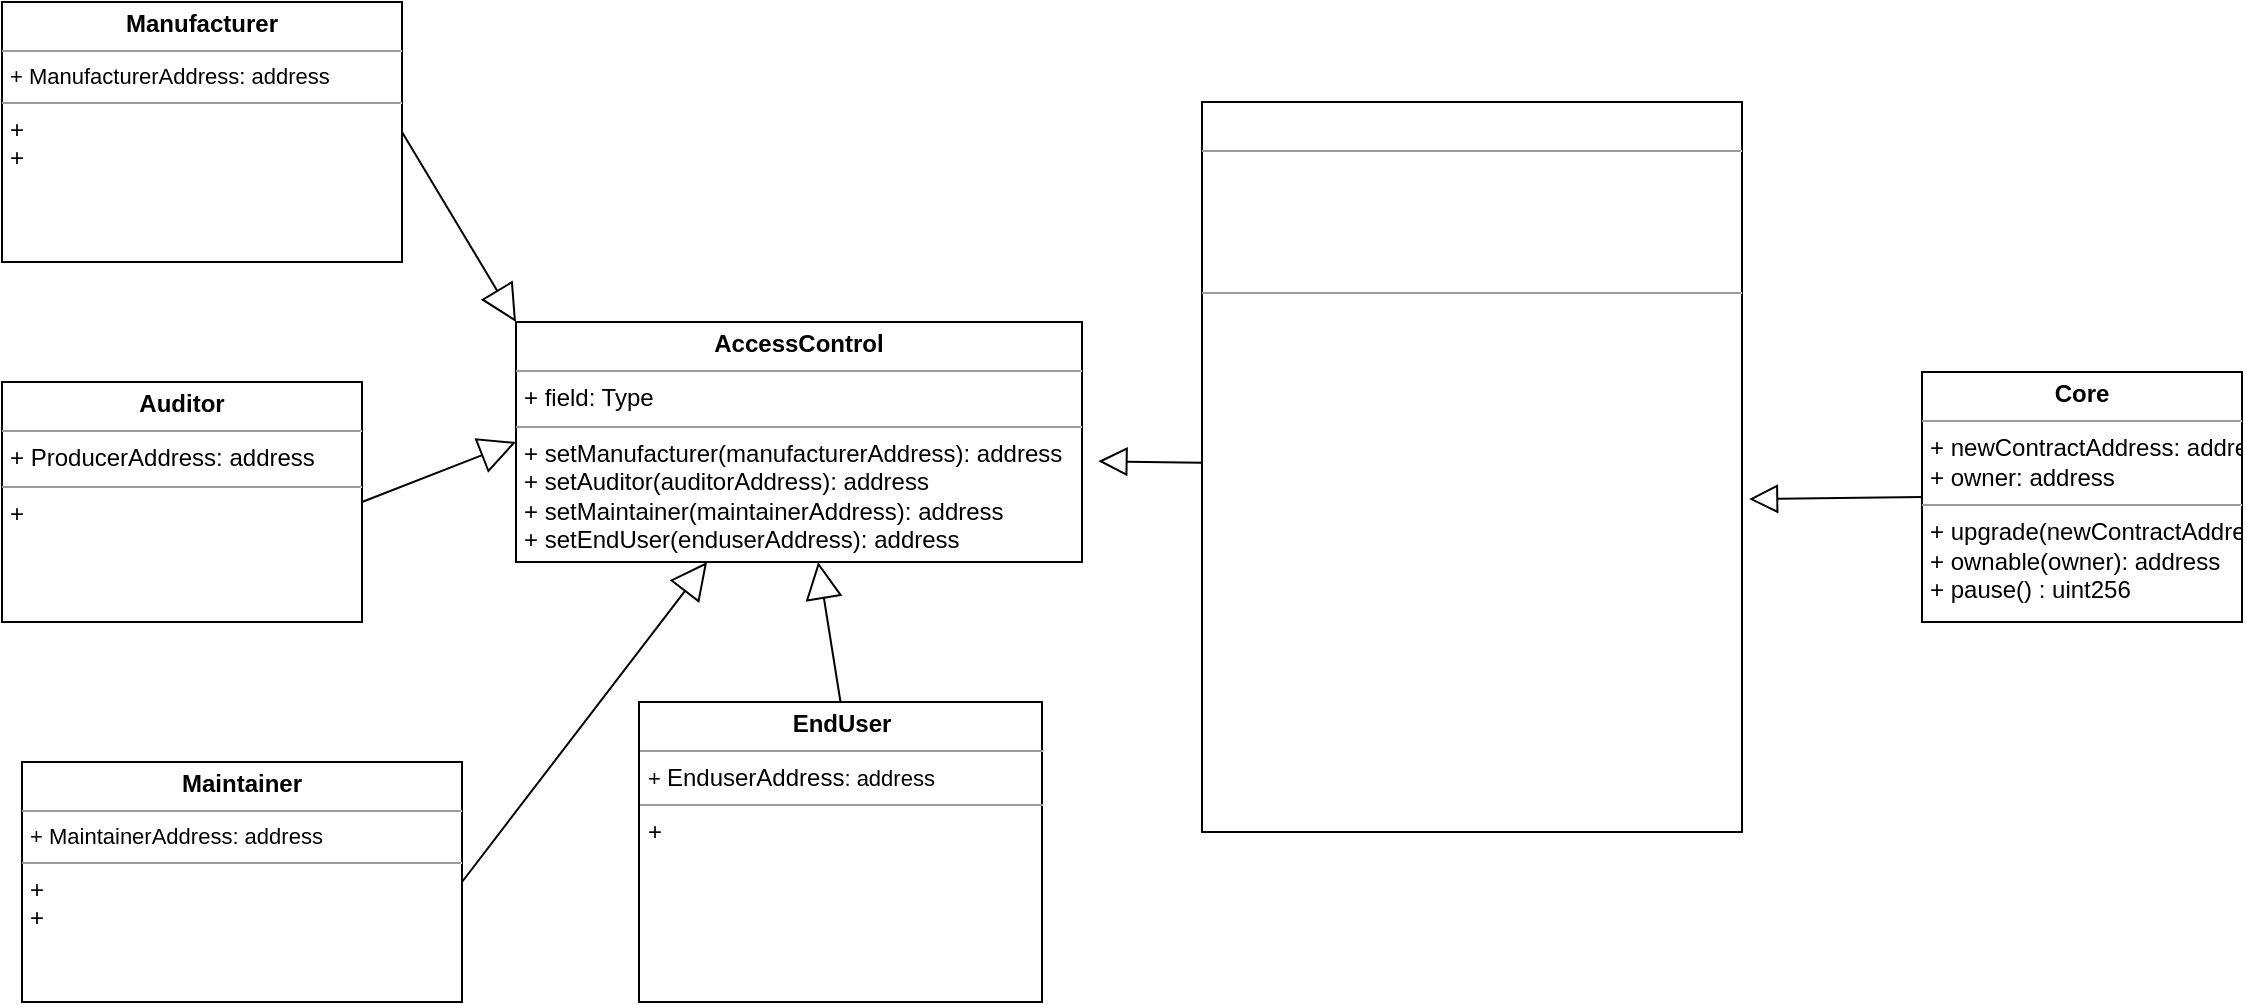 <mxfile>
    <diagram id="bIEheFj-OYReXavo7dqm" name="Page-1">
        <mxGraphModel dx="1652" dy="659" grid="1" gridSize="10" guides="1" tooltips="1" connect="1" arrows="1" fold="1" page="1" pageScale="1" pageWidth="1169" pageHeight="827" math="0" shadow="0">
            <root>
                <mxCell id="0"/>
                <mxCell id="1" parent="0"/>
                <mxCell id="2" value="&lt;p style=&quot;margin: 0px ; margin-top: 4px ; text-align: center&quot;&gt;&lt;b&gt;AccessControl&lt;/b&gt;&lt;/p&gt;&lt;hr size=&quot;1&quot;&gt;&lt;p style=&quot;margin: 0px ; margin-left: 4px&quot;&gt;+ field: Type&lt;/p&gt;&lt;hr size=&quot;1&quot;&gt;&lt;p style=&quot;margin: 0px ; margin-left: 4px&quot;&gt;+ setManufacturer(manufacturerAddress): address&lt;/p&gt;&lt;p style=&quot;margin: 0px ; margin-left: 4px&quot;&gt;+ set&lt;span style=&quot;text-align: center&quot;&gt;Auditor&lt;/span&gt;(auditorAddress): address&lt;br&gt;&lt;/p&gt;&lt;p style=&quot;margin: 0px ; margin-left: 4px&quot;&gt;+ set&lt;span style=&quot;text-align: center&quot;&gt;Maintainer&lt;/span&gt;&lt;span&gt;(maintainerAddress): address&lt;/span&gt;&lt;/p&gt;&lt;p style=&quot;margin: 0px ; margin-left: 4px&quot;&gt;+ set&lt;span style=&quot;text-align: center&quot;&gt;EndUser&lt;/span&gt;&lt;span&gt;(enduserAddress): address&lt;/span&gt;&lt;/p&gt;&lt;p style=&quot;margin: 0px ; margin-left: 4px&quot;&gt;&lt;br&gt;&lt;/p&gt;" style="verticalAlign=top;align=left;overflow=fill;fontSize=12;fontFamily=Helvetica;html=1;" parent="1" vertex="1">
                    <mxGeometry x="277" y="230" width="283" height="120" as="geometry"/>
                </mxCell>
                <mxCell id="3" value="&lt;p style=&quot;margin: 0px ; margin-top: 4px ; text-align: center&quot;&gt;&lt;b&gt;Auditor&lt;/b&gt;&lt;/p&gt;&lt;hr size=&quot;1&quot;&gt;&lt;p style=&quot;margin: 0px ; margin-left: 4px&quot;&gt;+ ProducerAddress: address&lt;/p&gt;&lt;hr size=&quot;1&quot;&gt;&lt;p style=&quot;margin: 0px ; margin-left: 4px&quot;&gt;+&amp;nbsp;&lt;span style=&quot;color: rgb(255 , 255 , 255) ; text-align: center&quot;&gt;requestModification(): uint256&lt;/span&gt;&lt;/p&gt;&lt;div&gt;&lt;span style=&quot;color: rgb(255 , 255 , 255) ; text-align: center&quot;&gt;&amp;nbsp;+&amp;nbsp;&lt;/span&gt;&lt;span style=&quot;color: rgb(255 , 255 , 255) ; text-align: center&quot;&gt;inspectEquipment(): uint256&lt;/span&gt;&lt;/div&gt;&lt;div&gt;&lt;span style=&quot;color: rgb(255 , 255 , 255) ; text-align: center&quot;&gt;&amp;nbsp;+&amp;nbsp;&lt;/span&gt;&lt;span style=&quot;color: rgb(255 , 255 , 255) ; text-align: center&quot;&gt;certifyEquipment():uint256&lt;/span&gt;&lt;/div&gt;&lt;div&gt;&lt;span style=&quot;color: rgb(255 , 255 , 255) ; text-align: center&quot;&gt;&amp;nbsp;+ approveRepair() : uint256&lt;/span&gt;&lt;/div&gt;&lt;div&gt;&lt;span style=&quot;color: rgb(255 , 255 , 255) ; text-align: center&quot;&gt;&lt;br&gt;&lt;/span&gt;&lt;/div&gt;&lt;div&gt;&lt;span style=&quot;color: rgb(255 , 255 , 255) ; text-align: center&quot;&gt;&lt;br&gt;&lt;/span&gt;&lt;/div&gt;" style="verticalAlign=top;align=left;overflow=fill;fontSize=12;fontFamily=Helvetica;html=1;" parent="1" vertex="1">
                    <mxGeometry x="20" y="260" width="180" height="120" as="geometry"/>
                </mxCell>
                <mxCell id="4" value="&lt;p style=&quot;margin: 0px ; margin-top: 4px ; text-align: center&quot;&gt;&lt;b&gt;&lt;font color=&quot;#ffffff&quot;&gt;Base&lt;/font&gt;&lt;/b&gt;&lt;/p&gt;&lt;hr size=&quot;1&quot;&gt;&lt;p style=&quot;margin: 0px 0px 0px 4px&quot;&gt;&lt;font color=&quot;#ffffff&quot; style=&quot;font-size: 12px&quot;&gt;+ &lt;/font&gt;&lt;font color=&quot;#ffffff&quot; style=&quot;font-size: 12px&quot;&gt;equipment: struct&lt;/font&gt;&lt;/p&gt;&lt;p style=&quot;margin: 0px 0px 0px 4px&quot;&gt;&lt;font color=&quot;#ffffff&quot; style=&quot;font-size: 12px&quot;&gt;+ audit: struct&lt;/font&gt;&lt;/p&gt;&lt;p style=&quot;margin: 0px 0px 0px 4px&quot;&gt;&lt;font color=&quot;#ffffff&quot; style=&quot;font-size: 12px&quot;&gt;+ repair: struct&lt;/font&gt;&lt;/p&gt;&lt;p style=&quot;margin: 0px 0px 0px 4px&quot;&gt;&lt;font color=&quot;#ffffff&quot; style=&quot;font-size: 12px&quot;&gt;+ equipmentState: enum&lt;/font&gt;&lt;/p&gt;&lt;hr size=&quot;1&quot;&gt;&lt;p style=&quot;margin: 0px 0px 0px 4px&quot;&gt;&lt;font color=&quot;#ffffff&quot; style=&quot;font-size: 12px&quot;&gt;+ ManufacturingOrdered()&lt;/font&gt;&lt;/p&gt;&lt;p style=&quot;margin: 0px 0px 0px 4px&quot;&gt;&lt;font color=&quot;#ffffff&quot; style=&quot;font-size: 12px&quot;&gt;+ Manufactured()&lt;/font&gt;&lt;/p&gt;&lt;p style=&quot;margin: 0px 0px 0px 4px&quot;&gt;&lt;font color=&quot;#ffffff&quot;&gt;+ PendingCertification()&lt;/font&gt;&lt;/p&gt;&lt;p style=&quot;margin: 0px 0px 0px 4px&quot;&gt;&lt;font style=&quot;color: rgb(255 , 255 , 255)&quot;&gt;+ Modified()&lt;br&gt;&lt;/font&gt;&lt;span style=&quot;color: rgb(255 , 255 , 255)&quot;&gt;+ PendingModification()&lt;/span&gt;&lt;/p&gt;&lt;p style=&quot;margin: 0px 0px 0px 4px&quot;&gt;&lt;span style=&quot;color: rgb(255 , 255 , 255)&quot;&gt;+ Inspected()&lt;/span&gt;&lt;/p&gt;&lt;p style=&quot;margin: 0px 0px 0px 4px&quot;&gt;&lt;span style=&quot;color: rgb(255 , 255 , 255)&quot;&gt;+ Certified()&lt;/span&gt;&lt;/p&gt;&lt;p style=&quot;margin: 0px 0px 0px 4px&quot;&gt;&lt;span style=&quot;color: rgb(255 , 255 , 255)&quot;&gt;+ Shipped()&lt;/span&gt;&lt;/p&gt;&lt;p style=&quot;margin: 0px 0px 0px 4px&quot;&gt;&lt;span style=&quot;color: rgb(255 , 255 , 255)&quot;&gt;+ Received()&lt;/span&gt;&lt;/p&gt;&lt;p style=&quot;margin: 0px 0px 0px 4px&quot;&gt;&lt;span style=&quot;color: rgb(255 , 255 , 255)&quot;&gt;+ Commision()&lt;/span&gt;&lt;/p&gt;&lt;p style=&quot;margin: 0px 0px 0px 4px&quot;&gt;&lt;font style=&quot;font-size: 12px&quot; color=&quot;#ffffff&quot;&gt;+ Utilsation()&lt;/font&gt;&lt;/p&gt;&lt;p style=&quot;margin: 0px 0px 0px 4px&quot;&gt;&lt;span style=&quot;color: rgb(255 , 255 , 255)&quot;&gt;+ PendingRepair()&lt;/span&gt;&lt;/p&gt;&lt;p style=&quot;margin: 0px 0px 0px 4px&quot;&gt;&lt;span style=&quot;color: rgb(255 , 255 , 255)&quot;&gt;+ Repaired()&lt;/span&gt;&lt;/p&gt;&lt;p style=&quot;margin: 0px 0px 0px 4px&quot;&gt;&lt;font style=&quot;color: rgb(255 , 255 , 255)&quot;&gt;+ PendingInspection()&lt;/font&gt;&lt;/p&gt;&lt;p style=&quot;margin: 0px 0px 0px 4px&quot;&gt;&lt;span style=&quot;color: rgb(255 , 255 , 255)&quot;&gt;+ Audited()&lt;/span&gt;&lt;br&gt;&lt;/p&gt;&lt;p style=&quot;margin: 0px 0px 0px 4px&quot;&gt;&lt;span style=&quot;color: rgb(255 , 255 , 255)&quot;&gt;+ Shipment()&lt;/span&gt;&lt;/p&gt;&lt;p style=&quot;margin: 0px 0px 0px 4px&quot;&gt;&lt;span style=&quot;color: rgb(255 , 255 , 255)&quot;&gt;+ PendingDecommisioning()&lt;/span&gt;&lt;/p&gt;&lt;p style=&quot;margin: 0px 0px 0px 4px&quot;&gt;&lt;span style=&quot;color: rgb(255 , 255 , 255)&quot;&gt;+&amp;nbsp;&lt;/span&gt;&lt;span style=&quot;color: rgb(255 , 255 , 255) ; text-align: center&quot;&gt;Decommision()&lt;/span&gt;&lt;/p&gt;" style="verticalAlign=top;align=left;overflow=fill;fontSize=12;fontFamily=Helvetica;html=1;" parent="1" vertex="1">
                    <mxGeometry x="620" y="120" width="270" height="365" as="geometry"/>
                </mxCell>
                <mxCell id="5" value="&lt;p style=&quot;margin: 0px ; margin-top: 4px ; text-align: center&quot;&gt;&lt;b&gt;Maintainer&lt;/b&gt;&lt;/p&gt;&lt;hr size=&quot;1&quot;&gt;&lt;p style=&quot;margin: 0px 0px 0px 4px ; font-size: 11px&quot;&gt;&lt;font style=&quot;font-size: 11px&quot;&gt;+ MaintainerAddress: address&lt;/font&gt;&lt;/p&gt;&lt;hr size=&quot;1&quot; style=&quot;font-size: 11px&quot;&gt;&lt;p style=&quot;margin: 0px ; margin-left: 4px&quot;&gt;+&amp;nbsp;&lt;span style=&quot;color: rgb(255 , 255 , 255) ; text-align: center&quot;&gt;repairEquipment(): uint256&lt;/span&gt;&lt;/p&gt;&lt;p style=&quot;margin: 0px ; margin-left: 4px&quot;&gt;+&amp;nbsp;&lt;span style=&quot;color: rgb(255 , 255 , 255) ; text-align: center&quot;&gt;requestInspection(): uint256&lt;/span&gt;&lt;/p&gt;&lt;p style=&quot;margin: 0px ; margin-left: 4px&quot;&gt;&lt;span style=&quot;color: rgb(255 , 255 , 255) ; text-align: center&quot;&gt;+&amp;nbsp;&lt;/span&gt;&lt;span style=&quot;color: rgb(255 , 255 , 255) ; text-align: center&quot;&gt;shipEquipment()&lt;/span&gt;&lt;span style=&quot;color: rgb(255 , 255 , 255) ; text-align: center&quot;&gt;: uint256&lt;/span&gt;&lt;/p&gt;&lt;span style=&quot;color: rgb(255 , 255 , 255) ; text-align: center&quot;&gt;&amp;nbsp;+ decommissioningEquipment(): uint256&lt;/span&gt;" style="verticalAlign=top;align=left;overflow=fill;fontSize=12;fontFamily=Helvetica;html=1;" parent="1" vertex="1">
                    <mxGeometry x="30" y="450" width="220" height="120" as="geometry"/>
                </mxCell>
                <mxCell id="7" value="&lt;p style=&quot;margin: 0px ; margin-top: 4px ; text-align: center&quot;&gt;&lt;b&gt;Manufacturer&lt;/b&gt;&lt;/p&gt;&lt;hr size=&quot;1&quot;&gt;&lt;p style=&quot;margin: 0px 0px 0px 4px ; font-size: 11px&quot;&gt;&lt;font style=&quot;font-size: 11px&quot;&gt;+ ManufacturerAddress: address&lt;/font&gt;&lt;/p&gt;&lt;hr size=&quot;1&quot; style=&quot;font-size: 11px&quot;&gt;&lt;p style=&quot;margin: 0px 0px 0px 4px&quot;&gt;+&amp;nbsp;&lt;span style=&quot;color: rgb(255 , 255 , 255) ; text-align: center&quot;&gt;createEquipment()&lt;/span&gt;&lt;span style=&quot;color: rgb(255 , 255 , 255) ; text-align: center&quot;&gt;: uint256&lt;/span&gt;&lt;/p&gt;&lt;p style=&quot;margin: 0px 0px 0px 4px&quot;&gt;+&amp;nbsp;&lt;span style=&quot;color: rgb(255 , 255 , 255) ; text-align: center&quot;&gt;manufactureEquipment()&lt;/span&gt;&lt;span style=&quot;color: rgb(255 , 255 , 255) ; text-align: center&quot;&gt;: uint256&lt;/span&gt;&lt;/p&gt;&lt;p style=&quot;margin: 0px ; margin-left: 4px&quot;&gt;&lt;span style=&quot;color: rgb(255 , 255 , 255) ; text-align: center&quot;&gt;+ requestCertification(): u256&lt;/span&gt;&lt;br&gt;&lt;/p&gt;&lt;p style=&quot;margin: 0px ; margin-left: 4px&quot;&gt;&lt;span style=&quot;color: rgb(255 , 255 , 255) ; text-align: center&quot;&gt;&lt;font style=&quot;font-size: 12px&quot;&gt;+&amp;nbsp;&lt;/font&gt;&lt;/span&gt;&lt;font color=&quot;#ffffff&quot;&gt;&lt;span style=&quot;text-align: center&quot;&gt;modifyEquipment():&amp;nbsp;&lt;/span&gt;&lt;/font&gt;&lt;span style=&quot;color: rgb(255 , 255 , 255) ; text-align: center&quot;&gt;uint256&lt;/span&gt;&lt;/p&gt;&lt;div&gt;&lt;span style=&quot;color: rgb(255 , 255 , 255) ; text-align: center&quot;&gt;&amp;nbsp;+ shipEquipment(): uint256&lt;/span&gt;&lt;/div&gt;" style="verticalAlign=top;align=left;overflow=fill;fontSize=12;fontFamily=Helvetica;html=1;" parent="1" vertex="1">
                    <mxGeometry x="20" y="70" width="200" height="130" as="geometry"/>
                </mxCell>
                <mxCell id="9" value="&lt;p style=&quot;margin: 0px ; margin-top: 4px ; text-align: center&quot;&gt;&lt;b&gt;EndUser&lt;/b&gt;&lt;/p&gt;&lt;hr size=&quot;1&quot;&gt;&lt;p style=&quot;margin: 0px 0px 0px 4px ; font-size: 11px&quot;&gt;&lt;font style=&quot;font-size: 11px&quot;&gt;+&amp;nbsp;&lt;span style=&quot;font-size: 12px&quot;&gt;EnduserAddress&lt;/span&gt;: address&lt;/font&gt;&lt;/p&gt;&lt;hr size=&quot;1&quot; style=&quot;font-size: 11px&quot;&gt;&lt;p style=&quot;margin: 0px ; margin-left: 4px&quot;&gt;+&amp;nbsp;&lt;span style=&quot;text-align: center ; color: rgb(255 , 255 , 255)&quot;&gt;orderEquipment(): uint256&amp;nbsp;&lt;/span&gt;&lt;/p&gt;&lt;span style=&quot;color: rgb(255 , 255 , 255) ; text-align: center&quot;&gt;&amp;nbsp;+ commisioningEquipment(): uint256&lt;br&gt;&amp;nbsp;+&amp;nbsp;&lt;/span&gt;&lt;span style=&quot;color: rgb(255 , 255 , 255) ; text-align: center&quot;&gt;useEquipment()&lt;/span&gt;&lt;span style=&quot;color: rgb(255 , 255 , 255) ; text-align: center&quot;&gt;: uint256&lt;br&gt;&lt;/span&gt;&lt;span style=&quot;color: rgb(255 , 255 , 255) ; text-align: center&quot;&gt;&amp;nbsp;+&amp;nbsp;&lt;/span&gt;&lt;span style=&quot;color: rgb(255 , 255 , 255) ; text-align: center&quot;&gt;orderMaintainance(): uint256&lt;br&gt;&amp;nbsp;+&amp;nbsp;&lt;/span&gt;&lt;span style=&quot;color: rgb(255 , 255 , 255) ; text-align: center&quot;&gt;approveRepair()&lt;/span&gt;&lt;span style=&quot;color: rgb(255 , 255 , 255) ; text-align: center&quot;&gt;: uint256&lt;br&gt;&amp;nbsp;+&amp;nbsp;&lt;/span&gt;&lt;span style=&quot;color: rgb(255 , 255 , 255) ; text-align: center&quot;&gt;orderDecommissioning(): uint256&lt;br&gt;&lt;/span&gt;&lt;span style=&quot;color: rgb(255 , 255 , 255) ; text-align: center&quot;&gt;&lt;br&gt;&lt;/span&gt;&lt;span style=&quot;color: rgb(255 , 255 , 255) ; text-align: center&quot;&gt;&lt;br&gt;&lt;/span&gt;" style="verticalAlign=top;align=left;overflow=fill;fontSize=12;fontFamily=Helvetica;html=1;" parent="1" vertex="1">
                    <mxGeometry x="338.5" y="420" width="201.5" height="150" as="geometry"/>
                </mxCell>
                <mxCell id="17" value="&lt;p style=&quot;margin: 0px ; margin-top: 4px ; text-align: center&quot;&gt;&lt;b&gt;Core&lt;/b&gt;&lt;/p&gt;&lt;hr size=&quot;1&quot;&gt;&lt;p style=&quot;margin: 0px ; margin-left: 4px&quot;&gt;+ newContractAddress: address&lt;/p&gt;&lt;p style=&quot;margin: 0px ; margin-left: 4px&quot;&gt;+ owner: address&lt;/p&gt;&lt;hr size=&quot;1&quot;&gt;&lt;p style=&quot;margin: 0px ; margin-left: 4px&quot;&gt;+ upgrade(newContractAddress): address&lt;/p&gt;&lt;p style=&quot;margin: 0px ; margin-left: 4px&quot;&gt;+ ownable(owner): address&lt;/p&gt;&lt;p style=&quot;margin: 0px ; margin-left: 4px&quot;&gt;+ pause() : uint256&lt;/p&gt;" style="verticalAlign=top;align=left;overflow=fill;fontSize=12;fontFamily=Helvetica;html=1;" parent="1" vertex="1">
                    <mxGeometry x="980" y="255" width="160" height="125" as="geometry"/>
                </mxCell>
                <mxCell id="21" value="" style="endArrow=block;endFill=0;endSize=12;html=1;fontSize=12;fontColor=#FFFFFF;entryX=1.029;entryY=0.58;entryDx=0;entryDy=0;entryPerimeter=0;" parent="1" source="4" target="2" edge="1">
                    <mxGeometry width="160" relative="1" as="geometry">
                        <mxPoint x="780" y="510" as="sourcePoint"/>
                        <mxPoint x="940" y="510" as="targetPoint"/>
                    </mxGeometry>
                </mxCell>
                <mxCell id="22" value="" style="endArrow=block;endFill=0;endSize=12;html=1;fontSize=12;fontColor=#FFFFFF;exitX=0;exitY=0.5;exitDx=0;exitDy=0;entryX=1.013;entryY=0.544;entryDx=0;entryDy=0;entryPerimeter=0;" parent="1" source="17" target="4" edge="1">
                    <mxGeometry width="160" relative="1" as="geometry">
                        <mxPoint x="790" y="520" as="sourcePoint"/>
                        <mxPoint x="930" y="303" as="targetPoint"/>
                    </mxGeometry>
                </mxCell>
                <mxCell id="28" value="" style="endArrow=block;endSize=16;endFill=0;html=1;fontSize=12;fontColor=#FFFFFF;exitX=1;exitY=0.5;exitDx=0;exitDy=0;entryX=0;entryY=0.5;entryDx=0;entryDy=0;" parent="1" source="3" target="2" edge="1">
                    <mxGeometry x="0.031" width="160" relative="1" as="geometry">
                        <mxPoint x="190" y="370" as="sourcePoint"/>
                        <mxPoint x="350" y="370" as="targetPoint"/>
                        <mxPoint as="offset"/>
                    </mxGeometry>
                </mxCell>
                <mxCell id="29" value="" style="endArrow=block;endSize=16;endFill=0;html=1;fontSize=12;fontColor=#FFFFFF;exitX=1;exitY=0.5;exitDx=0;exitDy=0;" parent="1" source="5" target="2" edge="1">
                    <mxGeometry width="160" relative="1" as="geometry">
                        <mxPoint x="200" y="390" as="sourcePoint"/>
                        <mxPoint x="297" y="390" as="targetPoint"/>
                    </mxGeometry>
                </mxCell>
                <mxCell id="30" value="" style="endArrow=block;endSize=16;endFill=0;html=1;fontSize=12;fontColor=#FFFFFF;exitX=1;exitY=0.5;exitDx=0;exitDy=0;entryX=0;entryY=0;entryDx=0;entryDy=0;" parent="1" source="7" target="2" edge="1">
                    <mxGeometry width="160" relative="1" as="geometry">
                        <mxPoint x="180" y="160" as="sourcePoint"/>
                        <mxPoint x="277" y="160" as="targetPoint"/>
                    </mxGeometry>
                </mxCell>
                <mxCell id="31" value="" style="endArrow=block;endSize=16;endFill=0;html=1;fontSize=12;fontColor=#FFFFFF;exitX=0.5;exitY=0;exitDx=0;exitDy=0;" parent="1" source="9" target="2" edge="1">
                    <mxGeometry width="160" relative="1" as="geometry">
                        <mxPoint x="420" y="500" as="sourcePoint"/>
                        <mxPoint x="517" y="500" as="targetPoint"/>
                    </mxGeometry>
                </mxCell>
            </root>
        </mxGraphModel>
    </diagram>
</mxfile>